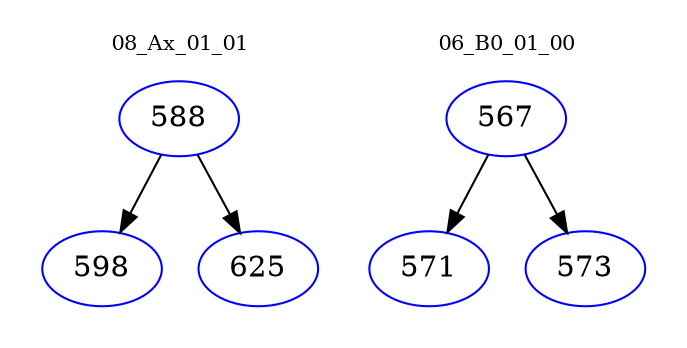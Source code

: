 digraph{
subgraph cluster_0 {
color = white
label = "08_Ax_01_01";
fontsize=10;
T0_588 [label="588", color="blue"]
T0_588 -> T0_598 [color="black"]
T0_598 [label="598", color="blue"]
T0_588 -> T0_625 [color="black"]
T0_625 [label="625", color="blue"]
}
subgraph cluster_1 {
color = white
label = "06_B0_01_00";
fontsize=10;
T1_567 [label="567", color="blue"]
T1_567 -> T1_571 [color="black"]
T1_571 [label="571", color="blue"]
T1_567 -> T1_573 [color="black"]
T1_573 [label="573", color="blue"]
}
}
